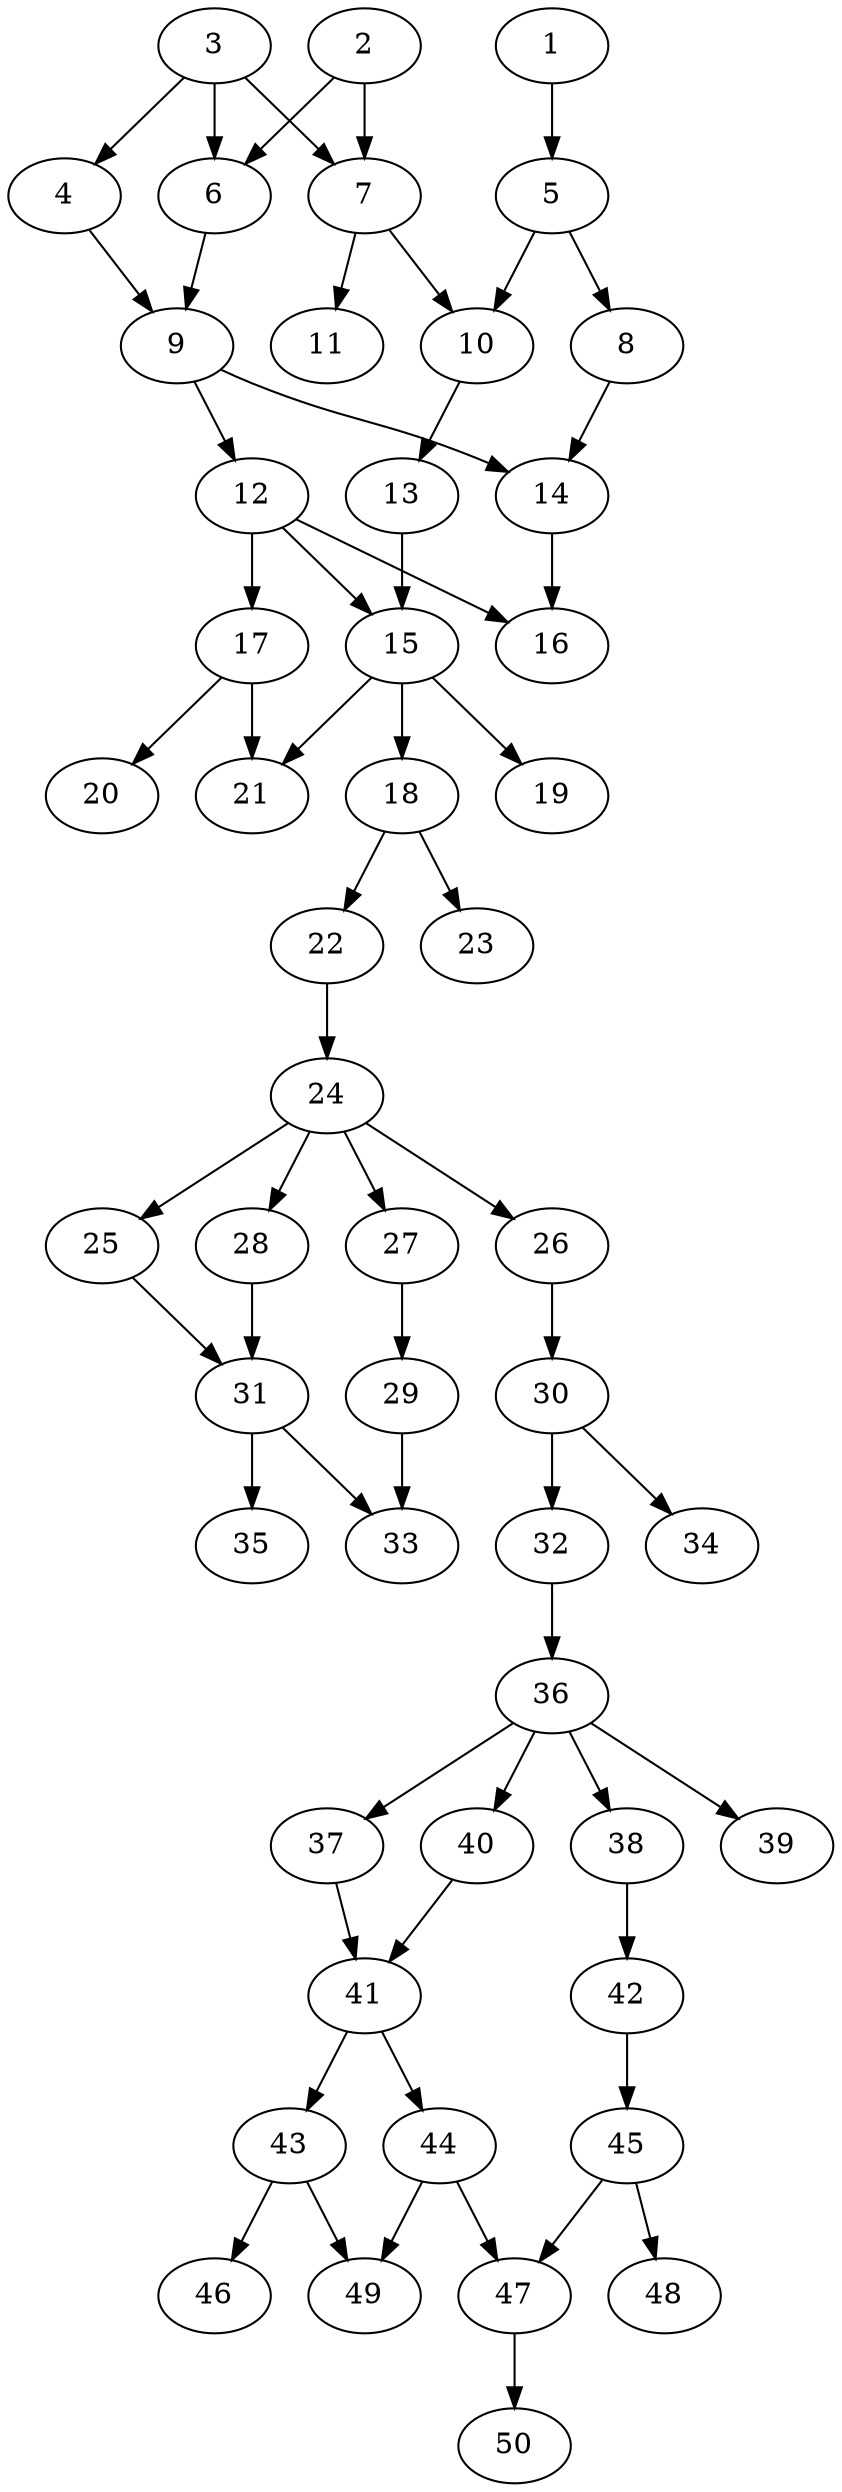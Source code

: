 // DAG automatically generated by daggen at Thu Oct  3 14:07:58 2019
// ./daggen --dot -n 50 --ccr 0.3 --fat 0.3 --regular 0.5 --density 0.5 --mindata 5242880 --maxdata 52428800 
digraph G {
  1 [size="54934187", alpha="0.08", expect_size="16480256"] 
  1 -> 5 [size ="16480256"]
  2 [size="33553067", alpha="0.04", expect_size="10065920"] 
  2 -> 6 [size ="10065920"]
  2 -> 7 [size ="10065920"]
  3 [size="131123200", alpha="0.04", expect_size="39336960"] 
  3 -> 4 [size ="39336960"]
  3 -> 6 [size ="39336960"]
  3 -> 7 [size ="39336960"]
  4 [size="170154667", alpha="0.04", expect_size="51046400"] 
  4 -> 9 [size ="51046400"]
  5 [size="167188480", alpha="0.15", expect_size="50156544"] 
  5 -> 8 [size ="50156544"]
  5 -> 10 [size ="50156544"]
  6 [size="164328107", alpha="0.08", expect_size="49298432"] 
  6 -> 9 [size ="49298432"]
  7 [size="134270293", alpha="0.17", expect_size="40281088"] 
  7 -> 10 [size ="40281088"]
  7 -> 11 [size ="40281088"]
  8 [size="146124800", alpha="0.08", expect_size="43837440"] 
  8 -> 14 [size ="43837440"]
  9 [size="131051520", alpha="0.07", expect_size="39315456"] 
  9 -> 12 [size ="39315456"]
  9 -> 14 [size ="39315456"]
  10 [size="172690773", alpha="0.06", expect_size="51807232"] 
  10 -> 13 [size ="51807232"]
  11 [size="171653120", alpha="0.03", expect_size="51495936"] 
  12 [size="78636373", alpha="0.04", expect_size="23590912"] 
  12 -> 15 [size ="23590912"]
  12 -> 16 [size ="23590912"]
  12 -> 17 [size ="23590912"]
  13 [size="109018453", alpha="0.00", expect_size="32705536"] 
  13 -> 15 [size ="32705536"]
  14 [size="143414613", alpha="0.08", expect_size="43024384"] 
  14 -> 16 [size ="43024384"]
  15 [size="172110507", alpha="0.17", expect_size="51633152"] 
  15 -> 18 [size ="51633152"]
  15 -> 19 [size ="51633152"]
  15 -> 21 [size ="51633152"]
  16 [size="131539627", alpha="0.03", expect_size="39461888"] 
  17 [size="39331840", alpha="0.06", expect_size="11799552"] 
  17 -> 20 [size ="11799552"]
  17 -> 21 [size ="11799552"]
  18 [size="173670400", alpha="0.06", expect_size="52101120"] 
  18 -> 22 [size ="52101120"]
  18 -> 23 [size ="52101120"]
  19 [size="78469120", alpha="0.07", expect_size="23540736"] 
  20 [size="129795413", alpha="0.19", expect_size="38938624"] 
  21 [size="22343680", alpha="0.16", expect_size="6703104"] 
  22 [size="44561067", alpha="0.15", expect_size="13368320"] 
  22 -> 24 [size ="13368320"]
  23 [size="75895467", alpha="0.08", expect_size="22768640"] 
  24 [size="77612373", alpha="0.01", expect_size="23283712"] 
  24 -> 25 [size ="23283712"]
  24 -> 26 [size ="23283712"]
  24 -> 27 [size ="23283712"]
  24 -> 28 [size ="23283712"]
  25 [size="141868373", alpha="0.13", expect_size="42560512"] 
  25 -> 31 [size ="42560512"]
  26 [size="117968213", alpha="0.03", expect_size="35390464"] 
  26 -> 30 [size ="35390464"]
  27 [size="138581333", alpha="0.09", expect_size="41574400"] 
  27 -> 29 [size ="41574400"]
  28 [size="26562560", alpha="0.10", expect_size="7968768"] 
  28 -> 31 [size ="7968768"]
  29 [size="73028267", alpha="0.06", expect_size="21908480"] 
  29 -> 33 [size ="21908480"]
  30 [size="129259520", alpha="0.02", expect_size="38777856"] 
  30 -> 32 [size ="38777856"]
  30 -> 34 [size ="38777856"]
  31 [size="123272533", alpha="0.18", expect_size="36981760"] 
  31 -> 33 [size ="36981760"]
  31 -> 35 [size ="36981760"]
  32 [size="92532053", alpha="0.01", expect_size="27759616"] 
  32 -> 36 [size ="27759616"]
  33 [size="53111467", alpha="0.16", expect_size="15933440"] 
  34 [size="118664533", alpha="0.07", expect_size="35599360"] 
  35 [size="127296853", alpha="0.17", expect_size="38189056"] 
  36 [size="71430827", alpha="0.02", expect_size="21429248"] 
  36 -> 37 [size ="21429248"]
  36 -> 38 [size ="21429248"]
  36 -> 39 [size ="21429248"]
  36 -> 40 [size ="21429248"]
  37 [size="97921707", alpha="0.10", expect_size="29376512"] 
  37 -> 41 [size ="29376512"]
  38 [size="166280533", alpha="0.18", expect_size="49884160"] 
  38 -> 42 [size ="49884160"]
  39 [size="90586453", alpha="0.13", expect_size="27175936"] 
  40 [size="141701120", alpha="0.03", expect_size="42510336"] 
  40 -> 41 [size ="42510336"]
  41 [size="160266240", alpha="0.14", expect_size="48079872"] 
  41 -> 43 [size ="48079872"]
  41 -> 44 [size ="48079872"]
  42 [size="143175680", alpha="0.07", expect_size="42952704"] 
  42 -> 45 [size ="42952704"]
  43 [size="151589547", alpha="0.09", expect_size="45476864"] 
  43 -> 46 [size ="45476864"]
  43 -> 49 [size ="45476864"]
  44 [size="119770453", alpha="0.18", expect_size="35931136"] 
  44 -> 47 [size ="35931136"]
  44 -> 49 [size ="35931136"]
  45 [size="173653333", alpha="0.02", expect_size="52096000"] 
  45 -> 47 [size ="52096000"]
  45 -> 48 [size ="52096000"]
  46 [size="153306453", alpha="0.20", expect_size="45991936"] 
  47 [size="172789760", alpha="0.13", expect_size="51836928"] 
  47 -> 50 [size ="51836928"]
  48 [size="96679253", alpha="0.07", expect_size="29003776"] 
  49 [size="81162240", alpha="0.08", expect_size="24348672"] 
  50 [size="29955413", alpha="0.03", expect_size="8986624"] 
}
